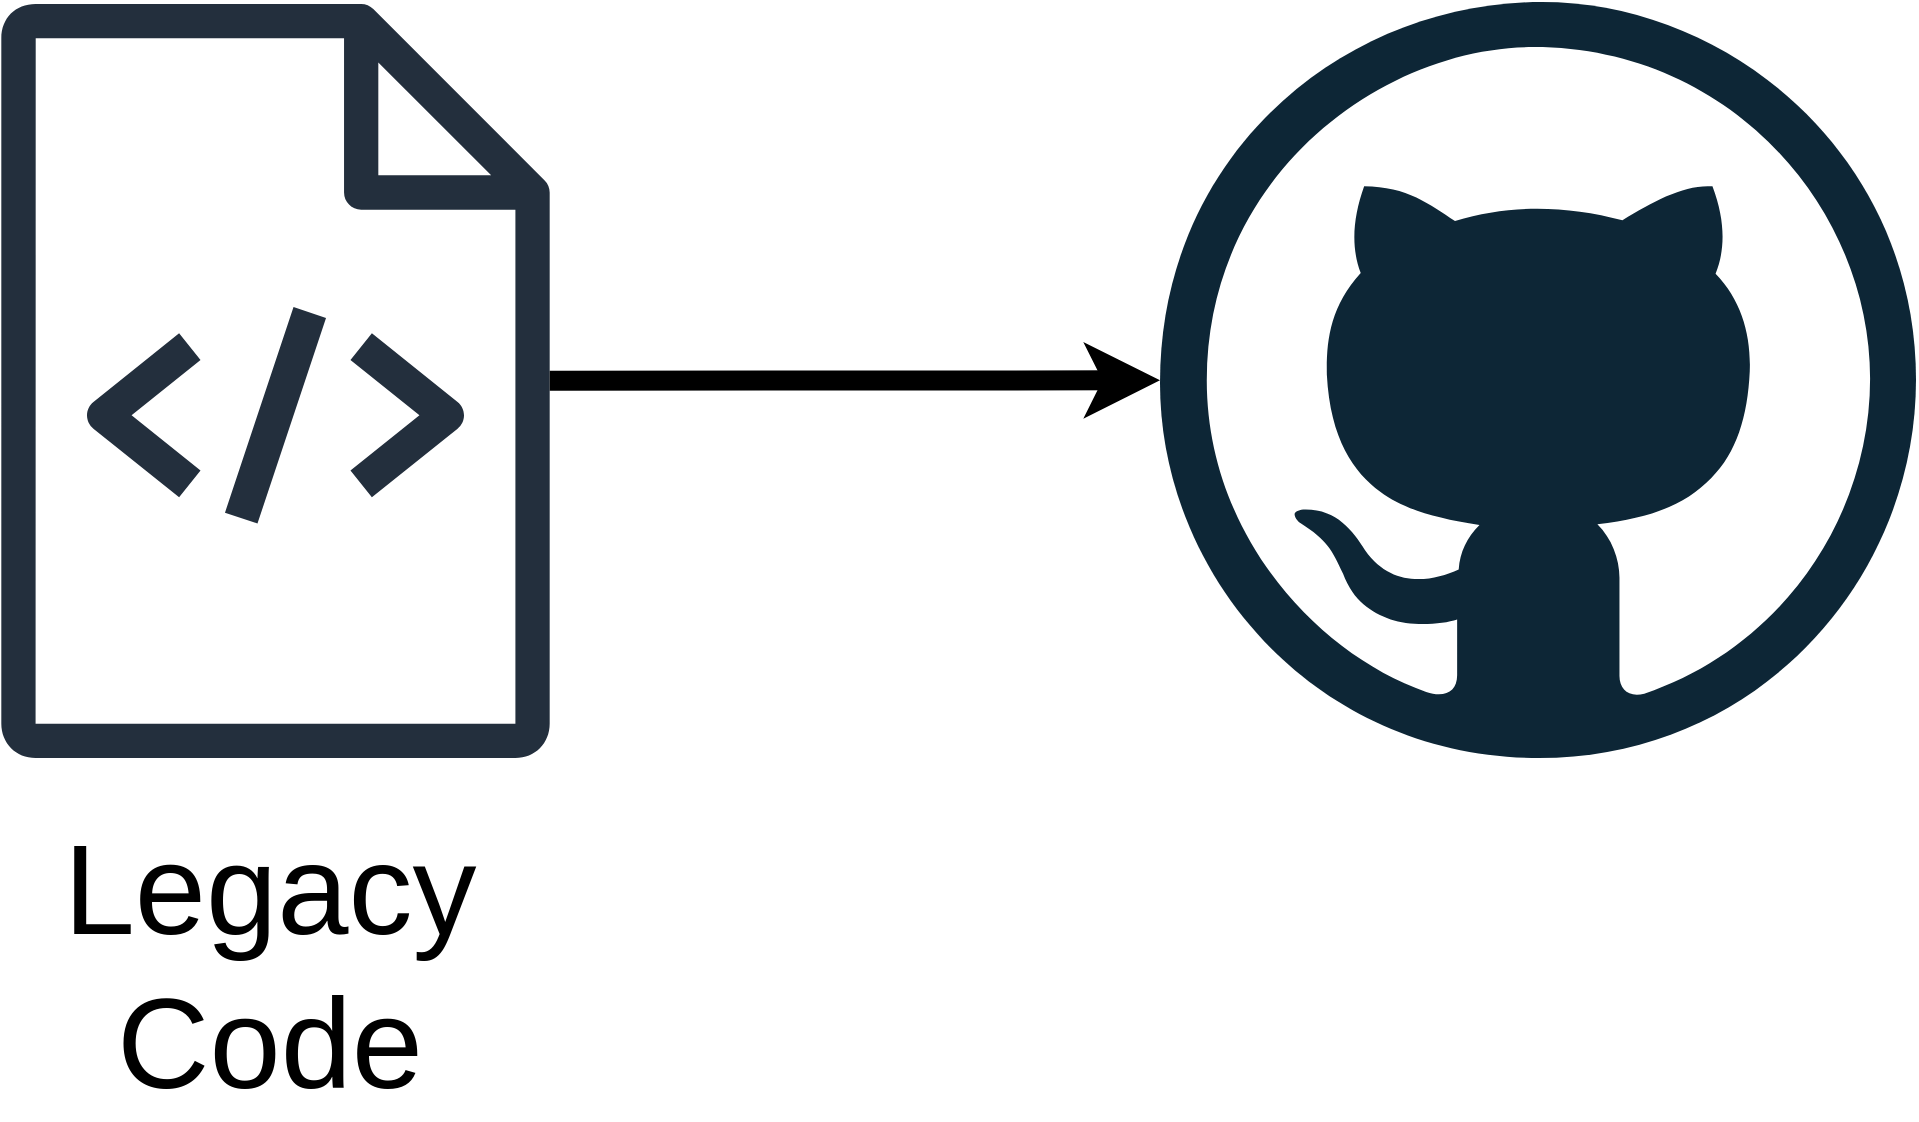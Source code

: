 <mxfile version="26.2.14">
  <diagram name="Page-1" id="h3pUtSSsdFnpB6aglskF">
    <mxGraphModel dx="4360" dy="3000" grid="1" gridSize="10" guides="1" tooltips="1" connect="1" arrows="1" fold="1" page="1" pageScale="1" pageWidth="4681" pageHeight="3300" math="0" shadow="0">
      <root>
        <mxCell id="0" />
        <mxCell id="1" parent="0" />
        <mxCell id="CUMH2ot100d4xSnpaqMg-2" value="" style="sketch=0;outlineConnect=0;fontColor=#232F3E;gradientColor=none;fillColor=#232F3D;strokeColor=none;dashed=0;verticalLabelPosition=bottom;verticalAlign=top;align=center;html=1;fontSize=12;fontStyle=0;aspect=fixed;pointerEvents=1;shape=mxgraph.aws4.source_code;" vertex="1" parent="1">
          <mxGeometry x="620" y="866" width="275.5" height="377" as="geometry" />
        </mxCell>
        <mxCell id="CUMH2ot100d4xSnpaqMg-3" value="&lt;font style=&quot;font-size: 64px;&quot;&gt;Legacy Code&lt;/font&gt;" style="text;html=1;align=center;verticalAlign=middle;whiteSpace=wrap;rounded=0;" vertex="1" parent="1">
          <mxGeometry x="620" y="1277" width="270" height="140" as="geometry" />
        </mxCell>
        <mxCell id="CUMH2ot100d4xSnpaqMg-4" value="" style="dashed=0;outlineConnect=0;html=1;align=center;labelPosition=center;verticalLabelPosition=bottom;verticalAlign=top;shape=mxgraph.weblogos.github" vertex="1" parent="1">
          <mxGeometry x="1200" y="865" width="378" height="378" as="geometry" />
        </mxCell>
        <mxCell id="CUMH2ot100d4xSnpaqMg-6" value="" style="endArrow=classic;html=1;rounded=0;strokeWidth=10;" edge="1" parent="1" source="CUMH2ot100d4xSnpaqMg-2" target="CUMH2ot100d4xSnpaqMg-4">
          <mxGeometry width="50" height="50" relative="1" as="geometry">
            <mxPoint x="1940" y="1300" as="sourcePoint" />
            <mxPoint x="1990" y="1250" as="targetPoint" />
          </mxGeometry>
        </mxCell>
      </root>
    </mxGraphModel>
  </diagram>
</mxfile>
